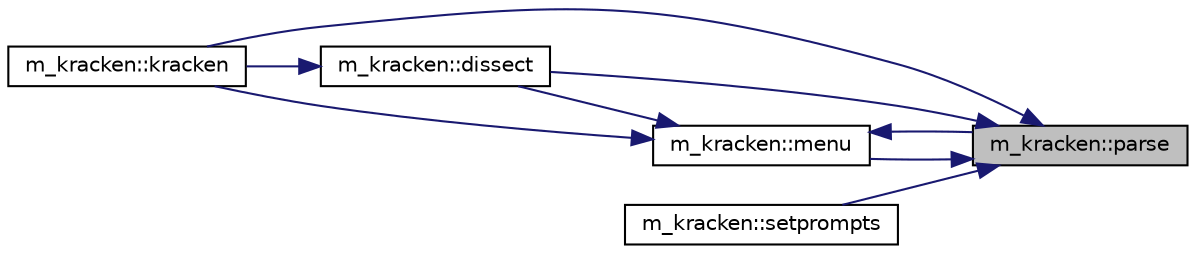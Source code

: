digraph "m_kracken::parse"
{
 // LATEX_PDF_SIZE
  edge [fontname="Helvetica",fontsize="10",labelfontname="Helvetica",labelfontsize="10"];
  node [fontname="Helvetica",fontsize="10",shape=record];
  rankdir="RL";
  Node1 [label="m_kracken::parse",height=0.2,width=0.4,color="black", fillcolor="grey75", style="filled", fontcolor="black",tooltip=" "];
  Node1 -> Node2 [dir="back",color="midnightblue",fontsize="10",style="solid"];
  Node2 [label="m_kracken::dissect",height=0.2,width=0.4,color="black", fillcolor="white", style="filled",URL="$namespacem__kracken.html#a2cb376f8a8e26e489a45cafcda66ea3e",tooltip=" "];
  Node2 -> Node3 [dir="back",color="midnightblue",fontsize="10",style="solid"];
  Node3 [label="m_kracken::kracken",height=0.2,width=0.4,color="black", fillcolor="white", style="filled",URL="$namespacem__kracken.html#aeac4c029c0649fc5cebc0545881ac759",tooltip=" "];
  Node1 -> Node3 [dir="back",color="midnightblue",fontsize="10",style="solid"];
  Node1 -> Node4 [dir="back",color="midnightblue",fontsize="10",style="solid"];
  Node4 [label="m_kracken::menu",height=0.2,width=0.4,color="black", fillcolor="white", style="filled",URL="$namespacem__kracken.html#ad0cfac1dcc02e0a67841f546cb57f823",tooltip=" "];
  Node4 -> Node2 [dir="back",color="midnightblue",fontsize="10",style="solid"];
  Node4 -> Node3 [dir="back",color="midnightblue",fontsize="10",style="solid"];
  Node4 -> Node1 [dir="back",color="midnightblue",fontsize="10",style="solid"];
  Node1 -> Node5 [dir="back",color="midnightblue",fontsize="10",style="solid"];
  Node5 [label="m_kracken::setprompts",height=0.2,width=0.4,color="black", fillcolor="white", style="filled",URL="$namespacem__kracken.html#aab831b470a3107ca69833e717e95eaec",tooltip=" "];
}
